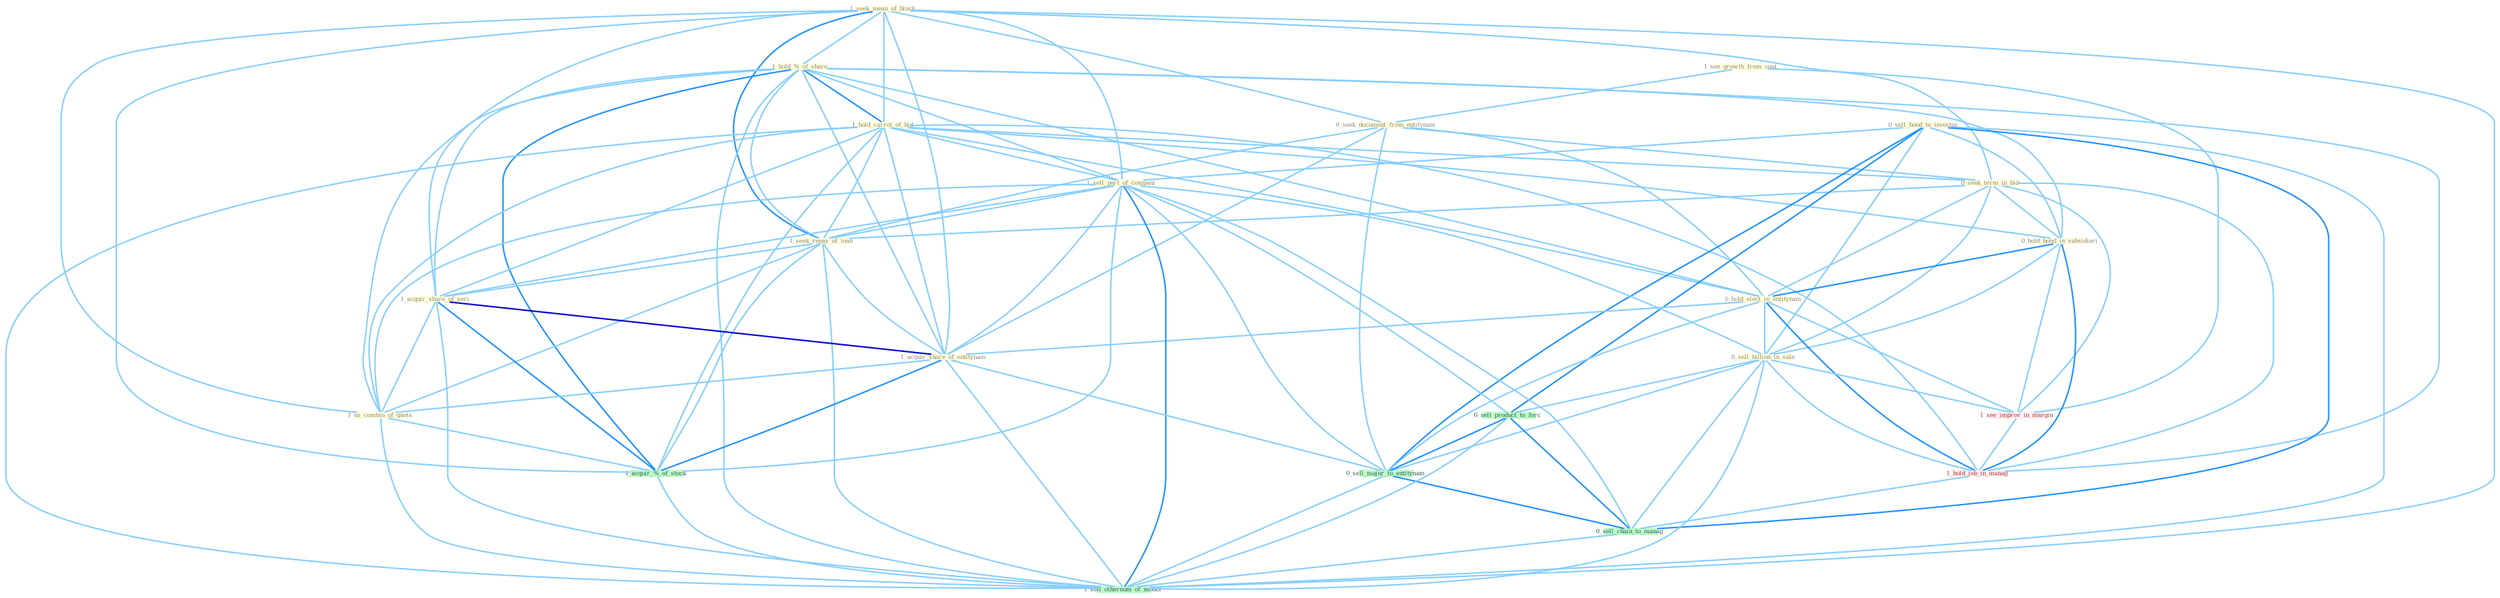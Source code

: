 Graph G{ 
    node
    [shape=polygon,style=filled,width=.5,height=.06,color="#BDFCC9",fixedsize=true,fontsize=4,
    fontcolor="#2f4f4f"];
    {node
    [color="#ffffe0", fontcolor="#8b7d6b"] "1_seek_mean_of_block " "1_hold_%_of_share " "1_see_growth_from_coat " "1_hold_carrot_of_bid " "0_seek_document_from_entitynam " "0_seek_term_in_bid " "0_sell_bond_to_investor " "0_hold_bond_in_subsidiari " "0_hold_elect_in_entitynam " "1_sell_part_of_compani " "1_seek_repay_of_loan " "1_acquir_share_of_seri " "1_acquir_share_of_entitynam " "0_sell_billion_in_sale " "1_us_combin_of_quota "}
{node [color="#fff0f5", fontcolor="#b22222"] "1_see_improv_in_margin " "1_hold_job_in_manag "}
edge [color="#B0E2FF"];

	"1_seek_mean_of_block " -- "1_hold_%_of_share " [w="1", color="#87cefa" ];
	"1_seek_mean_of_block " -- "1_hold_carrot_of_bid " [w="1", color="#87cefa" ];
	"1_seek_mean_of_block " -- "0_seek_document_from_entitynam " [w="1", color="#87cefa" ];
	"1_seek_mean_of_block " -- "0_seek_term_in_bid " [w="1", color="#87cefa" ];
	"1_seek_mean_of_block " -- "1_sell_part_of_compani " [w="1", color="#87cefa" ];
	"1_seek_mean_of_block " -- "1_seek_repay_of_loan " [w="2", color="#1e90ff" , len=0.8];
	"1_seek_mean_of_block " -- "1_acquir_share_of_seri " [w="1", color="#87cefa" ];
	"1_seek_mean_of_block " -- "1_acquir_share_of_entitynam " [w="1", color="#87cefa" ];
	"1_seek_mean_of_block " -- "1_us_combin_of_quota " [w="1", color="#87cefa" ];
	"1_seek_mean_of_block " -- "1_acquir_%_of_stock " [w="1", color="#87cefa" ];
	"1_seek_mean_of_block " -- "1_sell_othernum_of_model " [w="1", color="#87cefa" ];
	"1_hold_%_of_share " -- "1_hold_carrot_of_bid " [w="2", color="#1e90ff" , len=0.8];
	"1_hold_%_of_share " -- "0_hold_bond_in_subsidiari " [w="1", color="#87cefa" ];
	"1_hold_%_of_share " -- "0_hold_elect_in_entitynam " [w="1", color="#87cefa" ];
	"1_hold_%_of_share " -- "1_sell_part_of_compani " [w="1", color="#87cefa" ];
	"1_hold_%_of_share " -- "1_seek_repay_of_loan " [w="1", color="#87cefa" ];
	"1_hold_%_of_share " -- "1_acquir_share_of_seri " [w="1", color="#87cefa" ];
	"1_hold_%_of_share " -- "1_acquir_share_of_entitynam " [w="1", color="#87cefa" ];
	"1_hold_%_of_share " -- "1_us_combin_of_quota " [w="1", color="#87cefa" ];
	"1_hold_%_of_share " -- "1_acquir_%_of_stock " [w="2", color="#1e90ff" , len=0.8];
	"1_hold_%_of_share " -- "1_hold_job_in_manag " [w="1", color="#87cefa" ];
	"1_hold_%_of_share " -- "1_sell_othernum_of_model " [w="1", color="#87cefa" ];
	"1_see_growth_from_coat " -- "0_seek_document_from_entitynam " [w="1", color="#87cefa" ];
	"1_see_growth_from_coat " -- "1_see_improv_in_margin " [w="1", color="#87cefa" ];
	"1_hold_carrot_of_bid " -- "0_seek_term_in_bid " [w="1", color="#87cefa" ];
	"1_hold_carrot_of_bid " -- "0_hold_bond_in_subsidiari " [w="1", color="#87cefa" ];
	"1_hold_carrot_of_bid " -- "0_hold_elect_in_entitynam " [w="1", color="#87cefa" ];
	"1_hold_carrot_of_bid " -- "1_sell_part_of_compani " [w="1", color="#87cefa" ];
	"1_hold_carrot_of_bid " -- "1_seek_repay_of_loan " [w="1", color="#87cefa" ];
	"1_hold_carrot_of_bid " -- "1_acquir_share_of_seri " [w="1", color="#87cefa" ];
	"1_hold_carrot_of_bid " -- "1_acquir_share_of_entitynam " [w="1", color="#87cefa" ];
	"1_hold_carrot_of_bid " -- "1_us_combin_of_quota " [w="1", color="#87cefa" ];
	"1_hold_carrot_of_bid " -- "1_acquir_%_of_stock " [w="1", color="#87cefa" ];
	"1_hold_carrot_of_bid " -- "1_hold_job_in_manag " [w="1", color="#87cefa" ];
	"1_hold_carrot_of_bid " -- "1_sell_othernum_of_model " [w="1", color="#87cefa" ];
	"0_seek_document_from_entitynam " -- "0_seek_term_in_bid " [w="1", color="#87cefa" ];
	"0_seek_document_from_entitynam " -- "0_hold_elect_in_entitynam " [w="1", color="#87cefa" ];
	"0_seek_document_from_entitynam " -- "1_seek_repay_of_loan " [w="1", color="#87cefa" ];
	"0_seek_document_from_entitynam " -- "1_acquir_share_of_entitynam " [w="1", color="#87cefa" ];
	"0_seek_document_from_entitynam " -- "0_sell_major_to_entitynam " [w="1", color="#87cefa" ];
	"0_seek_term_in_bid " -- "0_hold_bond_in_subsidiari " [w="1", color="#87cefa" ];
	"0_seek_term_in_bid " -- "0_hold_elect_in_entitynam " [w="1", color="#87cefa" ];
	"0_seek_term_in_bid " -- "1_seek_repay_of_loan " [w="1", color="#87cefa" ];
	"0_seek_term_in_bid " -- "0_sell_billion_in_sale " [w="1", color="#87cefa" ];
	"0_seek_term_in_bid " -- "1_see_improv_in_margin " [w="1", color="#87cefa" ];
	"0_seek_term_in_bid " -- "1_hold_job_in_manag " [w="1", color="#87cefa" ];
	"0_sell_bond_to_investor " -- "0_hold_bond_in_subsidiari " [w="1", color="#87cefa" ];
	"0_sell_bond_to_investor " -- "1_sell_part_of_compani " [w="1", color="#87cefa" ];
	"0_sell_bond_to_investor " -- "0_sell_billion_in_sale " [w="1", color="#87cefa" ];
	"0_sell_bond_to_investor " -- "0_sell_product_to_forc " [w="2", color="#1e90ff" , len=0.8];
	"0_sell_bond_to_investor " -- "0_sell_major_to_entitynam " [w="2", color="#1e90ff" , len=0.8];
	"0_sell_bond_to_investor " -- "0_sell_chain_to_manag " [w="2", color="#1e90ff" , len=0.8];
	"0_sell_bond_to_investor " -- "1_sell_othernum_of_model " [w="1", color="#87cefa" ];
	"0_hold_bond_in_subsidiari " -- "0_hold_elect_in_entitynam " [w="2", color="#1e90ff" , len=0.8];
	"0_hold_bond_in_subsidiari " -- "0_sell_billion_in_sale " [w="1", color="#87cefa" ];
	"0_hold_bond_in_subsidiari " -- "1_see_improv_in_margin " [w="1", color="#87cefa" ];
	"0_hold_bond_in_subsidiari " -- "1_hold_job_in_manag " [w="2", color="#1e90ff" , len=0.8];
	"0_hold_elect_in_entitynam " -- "1_acquir_share_of_entitynam " [w="1", color="#87cefa" ];
	"0_hold_elect_in_entitynam " -- "0_sell_billion_in_sale " [w="1", color="#87cefa" ];
	"0_hold_elect_in_entitynam " -- "1_see_improv_in_margin " [w="1", color="#87cefa" ];
	"0_hold_elect_in_entitynam " -- "1_hold_job_in_manag " [w="2", color="#1e90ff" , len=0.8];
	"0_hold_elect_in_entitynam " -- "0_sell_major_to_entitynam " [w="1", color="#87cefa" ];
	"1_sell_part_of_compani " -- "1_seek_repay_of_loan " [w="1", color="#87cefa" ];
	"1_sell_part_of_compani " -- "1_acquir_share_of_seri " [w="1", color="#87cefa" ];
	"1_sell_part_of_compani " -- "1_acquir_share_of_entitynam " [w="1", color="#87cefa" ];
	"1_sell_part_of_compani " -- "0_sell_billion_in_sale " [w="1", color="#87cefa" ];
	"1_sell_part_of_compani " -- "1_us_combin_of_quota " [w="1", color="#87cefa" ];
	"1_sell_part_of_compani " -- "1_acquir_%_of_stock " [w="1", color="#87cefa" ];
	"1_sell_part_of_compani " -- "0_sell_product_to_forc " [w="1", color="#87cefa" ];
	"1_sell_part_of_compani " -- "0_sell_major_to_entitynam " [w="1", color="#87cefa" ];
	"1_sell_part_of_compani " -- "0_sell_chain_to_manag " [w="1", color="#87cefa" ];
	"1_sell_part_of_compani " -- "1_sell_othernum_of_model " [w="2", color="#1e90ff" , len=0.8];
	"1_seek_repay_of_loan " -- "1_acquir_share_of_seri " [w="1", color="#87cefa" ];
	"1_seek_repay_of_loan " -- "1_acquir_share_of_entitynam " [w="1", color="#87cefa" ];
	"1_seek_repay_of_loan " -- "1_us_combin_of_quota " [w="1", color="#87cefa" ];
	"1_seek_repay_of_loan " -- "1_acquir_%_of_stock " [w="1", color="#87cefa" ];
	"1_seek_repay_of_loan " -- "1_sell_othernum_of_model " [w="1", color="#87cefa" ];
	"1_acquir_share_of_seri " -- "1_acquir_share_of_entitynam " [w="3", color="#0000cd" , len=0.6];
	"1_acquir_share_of_seri " -- "1_us_combin_of_quota " [w="1", color="#87cefa" ];
	"1_acquir_share_of_seri " -- "1_acquir_%_of_stock " [w="2", color="#1e90ff" , len=0.8];
	"1_acquir_share_of_seri " -- "1_sell_othernum_of_model " [w="1", color="#87cefa" ];
	"1_acquir_share_of_entitynam " -- "1_us_combin_of_quota " [w="1", color="#87cefa" ];
	"1_acquir_share_of_entitynam " -- "1_acquir_%_of_stock " [w="2", color="#1e90ff" , len=0.8];
	"1_acquir_share_of_entitynam " -- "0_sell_major_to_entitynam " [w="1", color="#87cefa" ];
	"1_acquir_share_of_entitynam " -- "1_sell_othernum_of_model " [w="1", color="#87cefa" ];
	"0_sell_billion_in_sale " -- "1_see_improv_in_margin " [w="1", color="#87cefa" ];
	"0_sell_billion_in_sale " -- "1_hold_job_in_manag " [w="1", color="#87cefa" ];
	"0_sell_billion_in_sale " -- "0_sell_product_to_forc " [w="1", color="#87cefa" ];
	"0_sell_billion_in_sale " -- "0_sell_major_to_entitynam " [w="1", color="#87cefa" ];
	"0_sell_billion_in_sale " -- "0_sell_chain_to_manag " [w="1", color="#87cefa" ];
	"0_sell_billion_in_sale " -- "1_sell_othernum_of_model " [w="1", color="#87cefa" ];
	"1_us_combin_of_quota " -- "1_acquir_%_of_stock " [w="1", color="#87cefa" ];
	"1_us_combin_of_quota " -- "1_sell_othernum_of_model " [w="1", color="#87cefa" ];
	"1_see_improv_in_margin " -- "1_hold_job_in_manag " [w="1", color="#87cefa" ];
	"1_acquir_%_of_stock " -- "1_sell_othernum_of_model " [w="1", color="#87cefa" ];
	"1_hold_job_in_manag " -- "0_sell_chain_to_manag " [w="1", color="#87cefa" ];
	"0_sell_product_to_forc " -- "0_sell_major_to_entitynam " [w="2", color="#1e90ff" , len=0.8];
	"0_sell_product_to_forc " -- "0_sell_chain_to_manag " [w="2", color="#1e90ff" , len=0.8];
	"0_sell_product_to_forc " -- "1_sell_othernum_of_model " [w="1", color="#87cefa" ];
	"0_sell_major_to_entitynam " -- "0_sell_chain_to_manag " [w="2", color="#1e90ff" , len=0.8];
	"0_sell_major_to_entitynam " -- "1_sell_othernum_of_model " [w="1", color="#87cefa" ];
	"0_sell_chain_to_manag " -- "1_sell_othernum_of_model " [w="1", color="#87cefa" ];
}